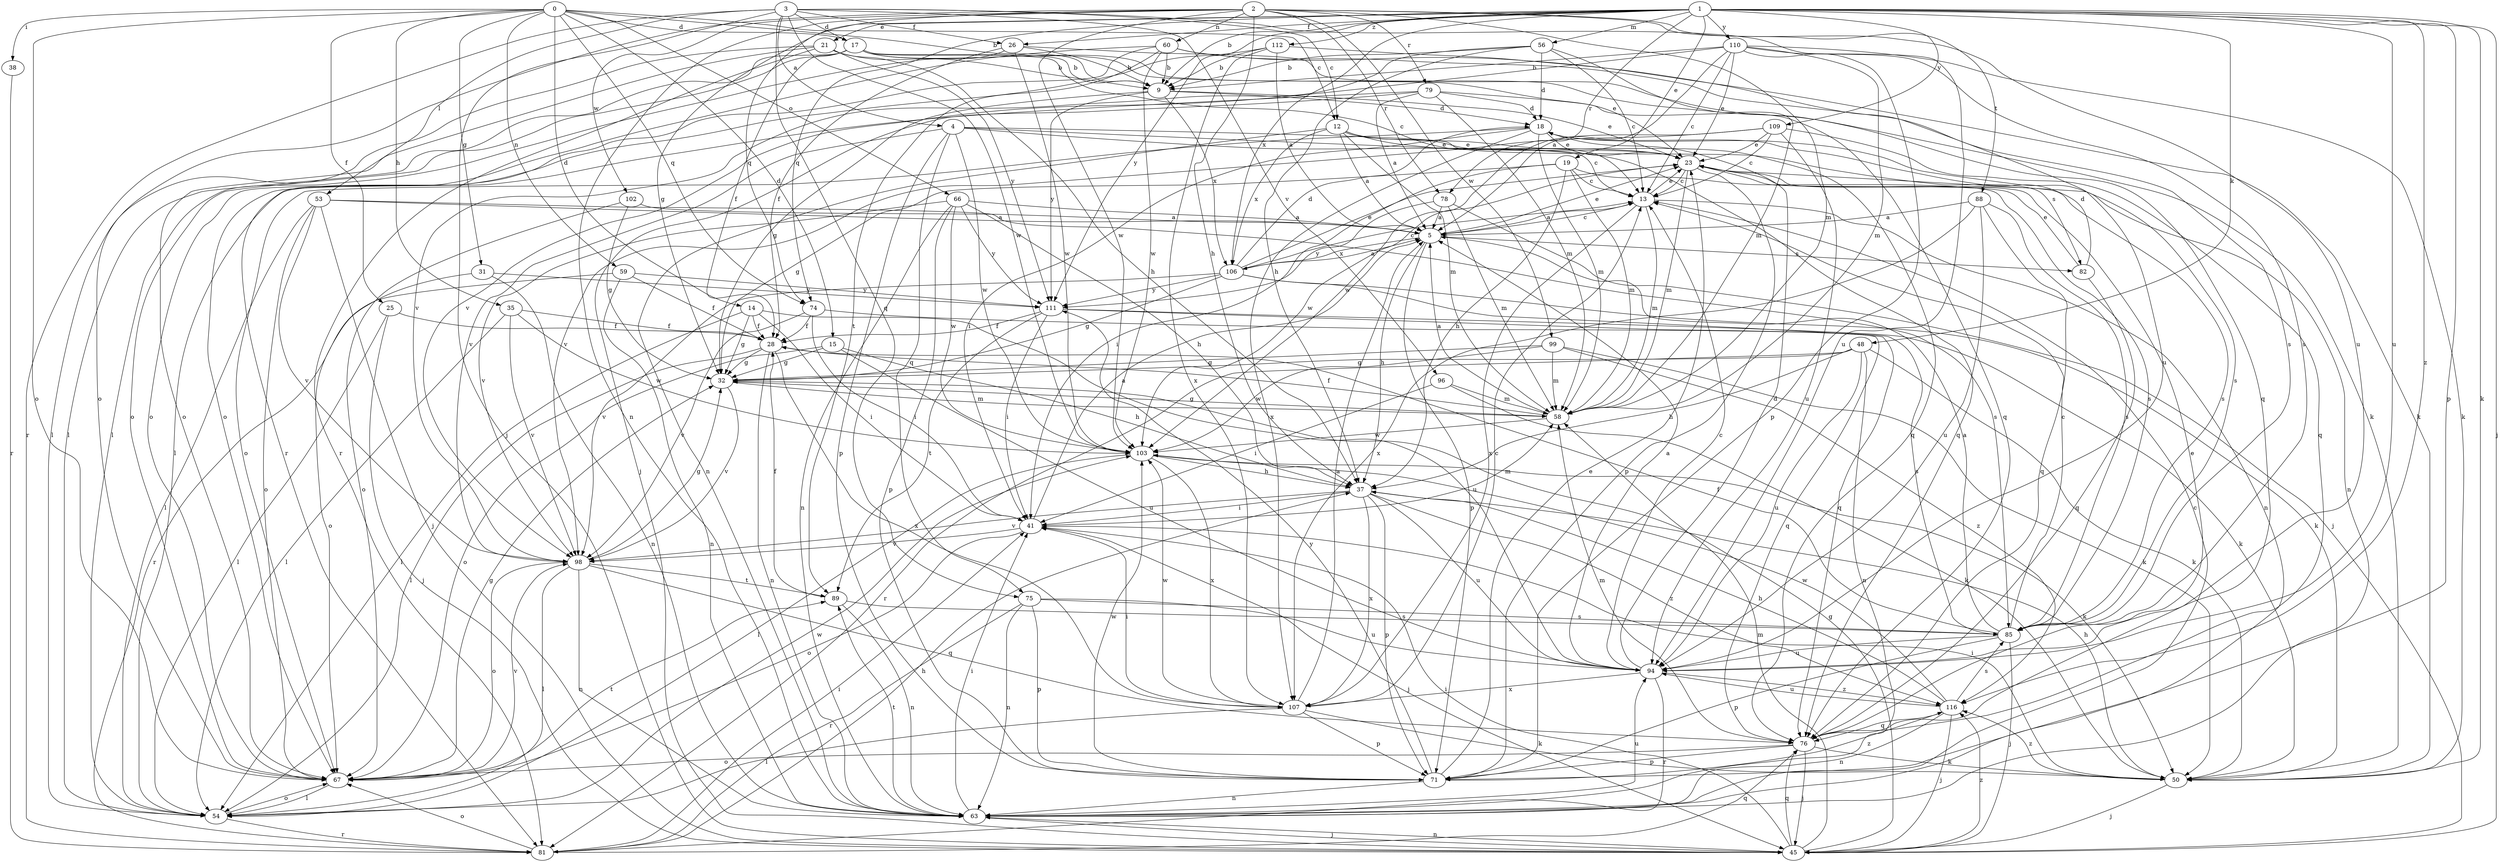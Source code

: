 strict digraph  {
0;
1;
2;
3;
4;
5;
9;
12;
13;
14;
15;
17;
18;
19;
21;
23;
25;
26;
28;
31;
32;
35;
37;
38;
41;
45;
48;
50;
53;
54;
56;
58;
59;
60;
63;
66;
67;
71;
74;
75;
76;
78;
79;
81;
82;
85;
88;
89;
94;
96;
98;
99;
102;
103;
106;
107;
109;
110;
111;
112;
116;
0 -> 9  [label=b];
0 -> 12  [label=c];
0 -> 14  [label=d];
0 -> 15  [label=d];
0 -> 17  [label=d];
0 -> 25  [label=f];
0 -> 31  [label=g];
0 -> 35  [label=h];
0 -> 38  [label=i];
0 -> 59  [label=n];
0 -> 66  [label=o];
0 -> 67  [label=o];
0 -> 74  [label=q];
1 -> 9  [label=b];
1 -> 19  [label=e];
1 -> 21  [label=e];
1 -> 26  [label=f];
1 -> 32  [label=g];
1 -> 45  [label=j];
1 -> 48  [label=k];
1 -> 50  [label=k];
1 -> 56  [label=m];
1 -> 71  [label=p];
1 -> 74  [label=q];
1 -> 78  [label=r];
1 -> 94  [label=u];
1 -> 106  [label=x];
1 -> 109  [label=y];
1 -> 110  [label=y];
1 -> 111  [label=y];
1 -> 112  [label=z];
1 -> 116  [label=z];
2 -> 37  [label=h];
2 -> 58  [label=m];
2 -> 60  [label=n];
2 -> 63  [label=n];
2 -> 67  [label=o];
2 -> 74  [label=q];
2 -> 78  [label=r];
2 -> 79  [label=r];
2 -> 88  [label=t];
2 -> 94  [label=u];
2 -> 99  [label=w];
2 -> 102  [label=w];
2 -> 103  [label=w];
3 -> 4  [label=a];
3 -> 12  [label=c];
3 -> 17  [label=d];
3 -> 26  [label=f];
3 -> 45  [label=j];
3 -> 53  [label=l];
3 -> 75  [label=q];
3 -> 81  [label=r];
3 -> 94  [label=u];
3 -> 96  [label=v];
3 -> 103  [label=w];
4 -> 23  [label=e];
4 -> 71  [label=p];
4 -> 75  [label=q];
4 -> 76  [label=q];
4 -> 82  [label=s];
4 -> 98  [label=v];
4 -> 103  [label=w];
5 -> 13  [label=c];
5 -> 23  [label=e];
5 -> 37  [label=h];
5 -> 71  [label=p];
5 -> 82  [label=s];
5 -> 106  [label=x];
9 -> 18  [label=d];
9 -> 23  [label=e];
9 -> 32  [label=g];
9 -> 106  [label=x];
9 -> 111  [label=y];
12 -> 5  [label=a];
12 -> 13  [label=c];
12 -> 23  [label=e];
12 -> 58  [label=m];
12 -> 63  [label=n];
12 -> 76  [label=q];
12 -> 106  [label=x];
13 -> 5  [label=a];
13 -> 23  [label=e];
13 -> 58  [label=m];
13 -> 63  [label=n];
13 -> 107  [label=x];
14 -> 28  [label=f];
14 -> 32  [label=g];
14 -> 41  [label=i];
14 -> 54  [label=l];
14 -> 94  [label=u];
15 -> 32  [label=g];
15 -> 37  [label=h];
15 -> 67  [label=o];
15 -> 94  [label=u];
17 -> 9  [label=b];
17 -> 13  [label=c];
17 -> 23  [label=e];
17 -> 28  [label=f];
17 -> 50  [label=k];
17 -> 54  [label=l];
17 -> 67  [label=o];
18 -> 23  [label=e];
18 -> 41  [label=i];
18 -> 58  [label=m];
18 -> 67  [label=o];
18 -> 85  [label=s];
18 -> 107  [label=x];
19 -> 13  [label=c];
19 -> 32  [label=g];
19 -> 37  [label=h];
19 -> 41  [label=i];
19 -> 58  [label=m];
19 -> 85  [label=s];
21 -> 9  [label=b];
21 -> 37  [label=h];
21 -> 54  [label=l];
21 -> 67  [label=o];
21 -> 81  [label=r];
21 -> 111  [label=y];
23 -> 13  [label=c];
23 -> 58  [label=m];
23 -> 63  [label=n];
23 -> 71  [label=p];
23 -> 85  [label=s];
23 -> 103  [label=w];
25 -> 28  [label=f];
25 -> 45  [label=j];
25 -> 54  [label=l];
26 -> 9  [label=b];
26 -> 28  [label=f];
26 -> 54  [label=l];
26 -> 76  [label=q];
26 -> 103  [label=w];
28 -> 32  [label=g];
28 -> 54  [label=l];
28 -> 63  [label=n];
28 -> 107  [label=x];
31 -> 63  [label=n];
31 -> 67  [label=o];
31 -> 111  [label=y];
32 -> 58  [label=m];
32 -> 98  [label=v];
35 -> 28  [label=f];
35 -> 54  [label=l];
35 -> 98  [label=v];
35 -> 103  [label=w];
37 -> 41  [label=i];
37 -> 71  [label=p];
37 -> 94  [label=u];
37 -> 98  [label=v];
37 -> 107  [label=x];
37 -> 116  [label=z];
38 -> 81  [label=r];
41 -> 5  [label=a];
41 -> 45  [label=j];
41 -> 58  [label=m];
41 -> 67  [label=o];
41 -> 98  [label=v];
45 -> 32  [label=g];
45 -> 41  [label=i];
45 -> 58  [label=m];
45 -> 63  [label=n];
45 -> 76  [label=q];
45 -> 116  [label=z];
48 -> 32  [label=g];
48 -> 37  [label=h];
48 -> 50  [label=k];
48 -> 63  [label=n];
48 -> 81  [label=r];
48 -> 94  [label=u];
50 -> 37  [label=h];
50 -> 41  [label=i];
50 -> 45  [label=j];
50 -> 116  [label=z];
53 -> 5  [label=a];
53 -> 45  [label=j];
53 -> 54  [label=l];
53 -> 67  [label=o];
53 -> 85  [label=s];
53 -> 98  [label=v];
54 -> 67  [label=o];
54 -> 81  [label=r];
54 -> 103  [label=w];
56 -> 9  [label=b];
56 -> 13  [label=c];
56 -> 18  [label=d];
56 -> 37  [label=h];
56 -> 58  [label=m];
56 -> 98  [label=v];
58 -> 5  [label=a];
58 -> 28  [label=f];
58 -> 32  [label=g];
58 -> 103  [label=w];
59 -> 28  [label=f];
59 -> 63  [label=n];
59 -> 81  [label=r];
59 -> 111  [label=y];
60 -> 9  [label=b];
60 -> 50  [label=k];
60 -> 67  [label=o];
60 -> 81  [label=r];
60 -> 85  [label=s];
60 -> 89  [label=t];
60 -> 103  [label=w];
63 -> 13  [label=c];
63 -> 41  [label=i];
63 -> 45  [label=j];
63 -> 89  [label=t];
63 -> 94  [label=u];
66 -> 5  [label=a];
66 -> 37  [label=h];
66 -> 63  [label=n];
66 -> 71  [label=p];
66 -> 98  [label=v];
66 -> 103  [label=w];
66 -> 111  [label=y];
67 -> 32  [label=g];
67 -> 54  [label=l];
67 -> 89  [label=t];
67 -> 98  [label=v];
71 -> 23  [label=e];
71 -> 63  [label=n];
71 -> 103  [label=w];
71 -> 111  [label=y];
71 -> 116  [label=z];
74 -> 28  [label=f];
74 -> 41  [label=i];
74 -> 76  [label=q];
74 -> 98  [label=v];
75 -> 63  [label=n];
75 -> 71  [label=p];
75 -> 81  [label=r];
75 -> 85  [label=s];
75 -> 94  [label=u];
76 -> 23  [label=e];
76 -> 45  [label=j];
76 -> 50  [label=k];
76 -> 58  [label=m];
76 -> 67  [label=o];
76 -> 71  [label=p];
78 -> 5  [label=a];
78 -> 45  [label=j];
78 -> 58  [label=m];
78 -> 111  [label=y];
79 -> 5  [label=a];
79 -> 18  [label=d];
79 -> 45  [label=j];
79 -> 54  [label=l];
79 -> 58  [label=m];
79 -> 76  [label=q];
81 -> 37  [label=h];
81 -> 41  [label=i];
81 -> 67  [label=o];
81 -> 76  [label=q];
82 -> 18  [label=d];
82 -> 23  [label=e];
82 -> 76  [label=q];
85 -> 5  [label=a];
85 -> 13  [label=c];
85 -> 28  [label=f];
85 -> 45  [label=j];
85 -> 71  [label=p];
85 -> 94  [label=u];
88 -> 5  [label=a];
88 -> 76  [label=q];
88 -> 85  [label=s];
88 -> 94  [label=u];
88 -> 107  [label=x];
89 -> 28  [label=f];
89 -> 63  [label=n];
89 -> 85  [label=s];
94 -> 5  [label=a];
94 -> 13  [label=c];
94 -> 18  [label=d];
94 -> 81  [label=r];
94 -> 107  [label=x];
94 -> 116  [label=z];
96 -> 41  [label=i];
96 -> 50  [label=k];
96 -> 58  [label=m];
98 -> 32  [label=g];
98 -> 54  [label=l];
98 -> 63  [label=n];
98 -> 67  [label=o];
98 -> 76  [label=q];
98 -> 89  [label=t];
99 -> 32  [label=g];
99 -> 50  [label=k];
99 -> 58  [label=m];
99 -> 103  [label=w];
99 -> 116  [label=z];
102 -> 5  [label=a];
102 -> 32  [label=g];
102 -> 67  [label=o];
103 -> 37  [label=h];
103 -> 50  [label=k];
103 -> 54  [label=l];
103 -> 107  [label=x];
106 -> 5  [label=a];
106 -> 13  [label=c];
106 -> 18  [label=d];
106 -> 23  [label=e];
106 -> 32  [label=g];
106 -> 50  [label=k];
106 -> 76  [label=q];
106 -> 98  [label=v];
106 -> 111  [label=y];
107 -> 5  [label=a];
107 -> 13  [label=c];
107 -> 41  [label=i];
107 -> 50  [label=k];
107 -> 54  [label=l];
107 -> 71  [label=p];
107 -> 103  [label=w];
109 -> 13  [label=c];
109 -> 23  [label=e];
109 -> 76  [label=q];
109 -> 94  [label=u];
109 -> 98  [label=v];
109 -> 103  [label=w];
110 -> 5  [label=a];
110 -> 9  [label=b];
110 -> 13  [label=c];
110 -> 23  [label=e];
110 -> 50  [label=k];
110 -> 58  [label=m];
110 -> 71  [label=p];
110 -> 85  [label=s];
110 -> 98  [label=v];
111 -> 28  [label=f];
111 -> 41  [label=i];
111 -> 50  [label=k];
111 -> 85  [label=s];
111 -> 89  [label=t];
112 -> 5  [label=a];
112 -> 9  [label=b];
112 -> 67  [label=o];
112 -> 94  [label=u];
112 -> 107  [label=x];
116 -> 37  [label=h];
116 -> 45  [label=j];
116 -> 63  [label=n];
116 -> 76  [label=q];
116 -> 85  [label=s];
116 -> 94  [label=u];
116 -> 103  [label=w];
}
